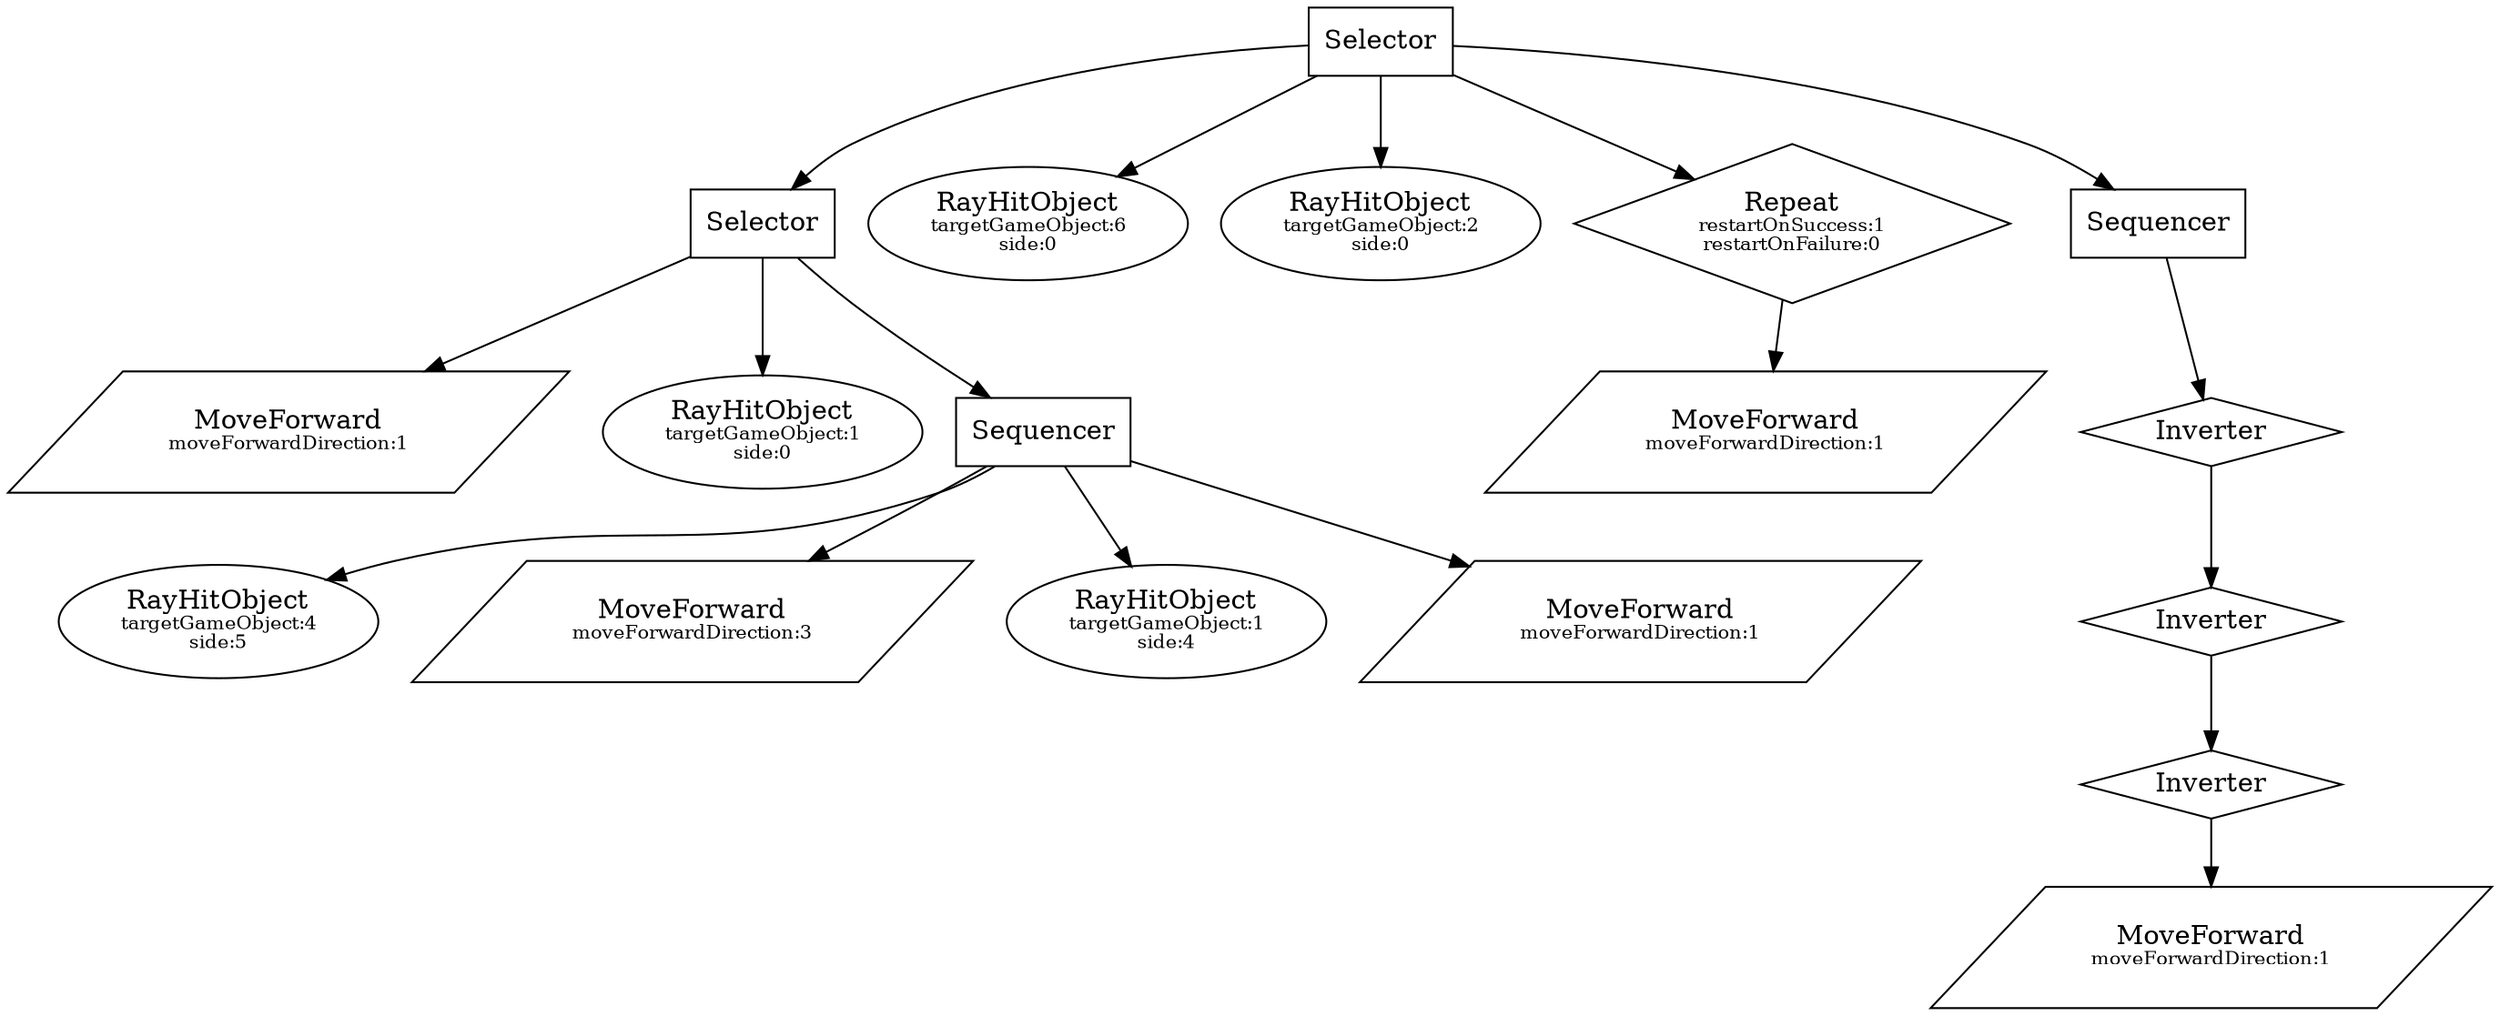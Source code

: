 digraph G {323191 [label="Selector", shape=polygon]
323192 [label="Selector", shape=polygon]
323193[label=<MoveForward<BR /><FONT POINT-SIZE="10">moveForwardDirection:1<BR /></FONT>>, shape=parallelogram]
323194[label=<RayHitObject<BR /><FONT POINT-SIZE="10">targetGameObject:1<BR />side:0<BR /></FONT>>, shape=ellipse]
323180 [label="Sequencer", shape=polygon]
323181[label=<RayHitObject<BR /><FONT POINT-SIZE="10">targetGameObject:4<BR />side:5<BR /></FONT>>, shape=ellipse]
323182[label=<MoveForward<BR /><FONT POINT-SIZE="10">moveForwardDirection:3<BR /></FONT>>, shape=parallelogram]
323183[label=<RayHitObject<BR /><FONT POINT-SIZE="10">targetGameObject:1<BR />side:4<BR /></FONT>>, shape=ellipse]
323184[label=<MoveForward<BR /><FONT POINT-SIZE="10">moveForwardDirection:1<BR /></FONT>>, shape=parallelogram]
323196[label=<RayHitObject<BR /><FONT POINT-SIZE="10">targetGameObject:6<BR />side:0<BR /></FONT>>, shape=ellipse]
323197[label=<RayHitObject<BR /><FONT POINT-SIZE="10">targetGameObject:2<BR />side:0<BR /></FONT>>, shape=ellipse]
323198[label=<Repeat<BR /><FONT POINT-SIZE="10">restartOnSuccess:1<BR />restartOnFailure:0<BR /></FONT>>, shape=diamond]
323199[label=<MoveForward<BR /><FONT POINT-SIZE="10">moveForwardDirection:1<BR /></FONT>>, shape=parallelogram]
323200 [label="Sequencer", shape=polygon]
323201 [label="Inverter", shape=diamond]
323202 [label="Inverter", shape=diamond]
323203 [label="Inverter", shape=diamond]
323204[label=<MoveForward<BR /><FONT POINT-SIZE="10">moveForwardDirection:1<BR /></FONT>>, shape=parallelogram]
323191 -> 323192
323192 -> 323193
323192 -> 323194
323192 -> 323180
323180 -> 323181
323180 -> 323182
323180 -> 323183
323180 -> 323184
323191 -> 323196
323191 -> 323197
323191 -> 323198
323198 -> 323199
323191 -> 323200
323200 -> 323201
323201 -> 323202
323202 -> 323203
323203 -> 323204

}
